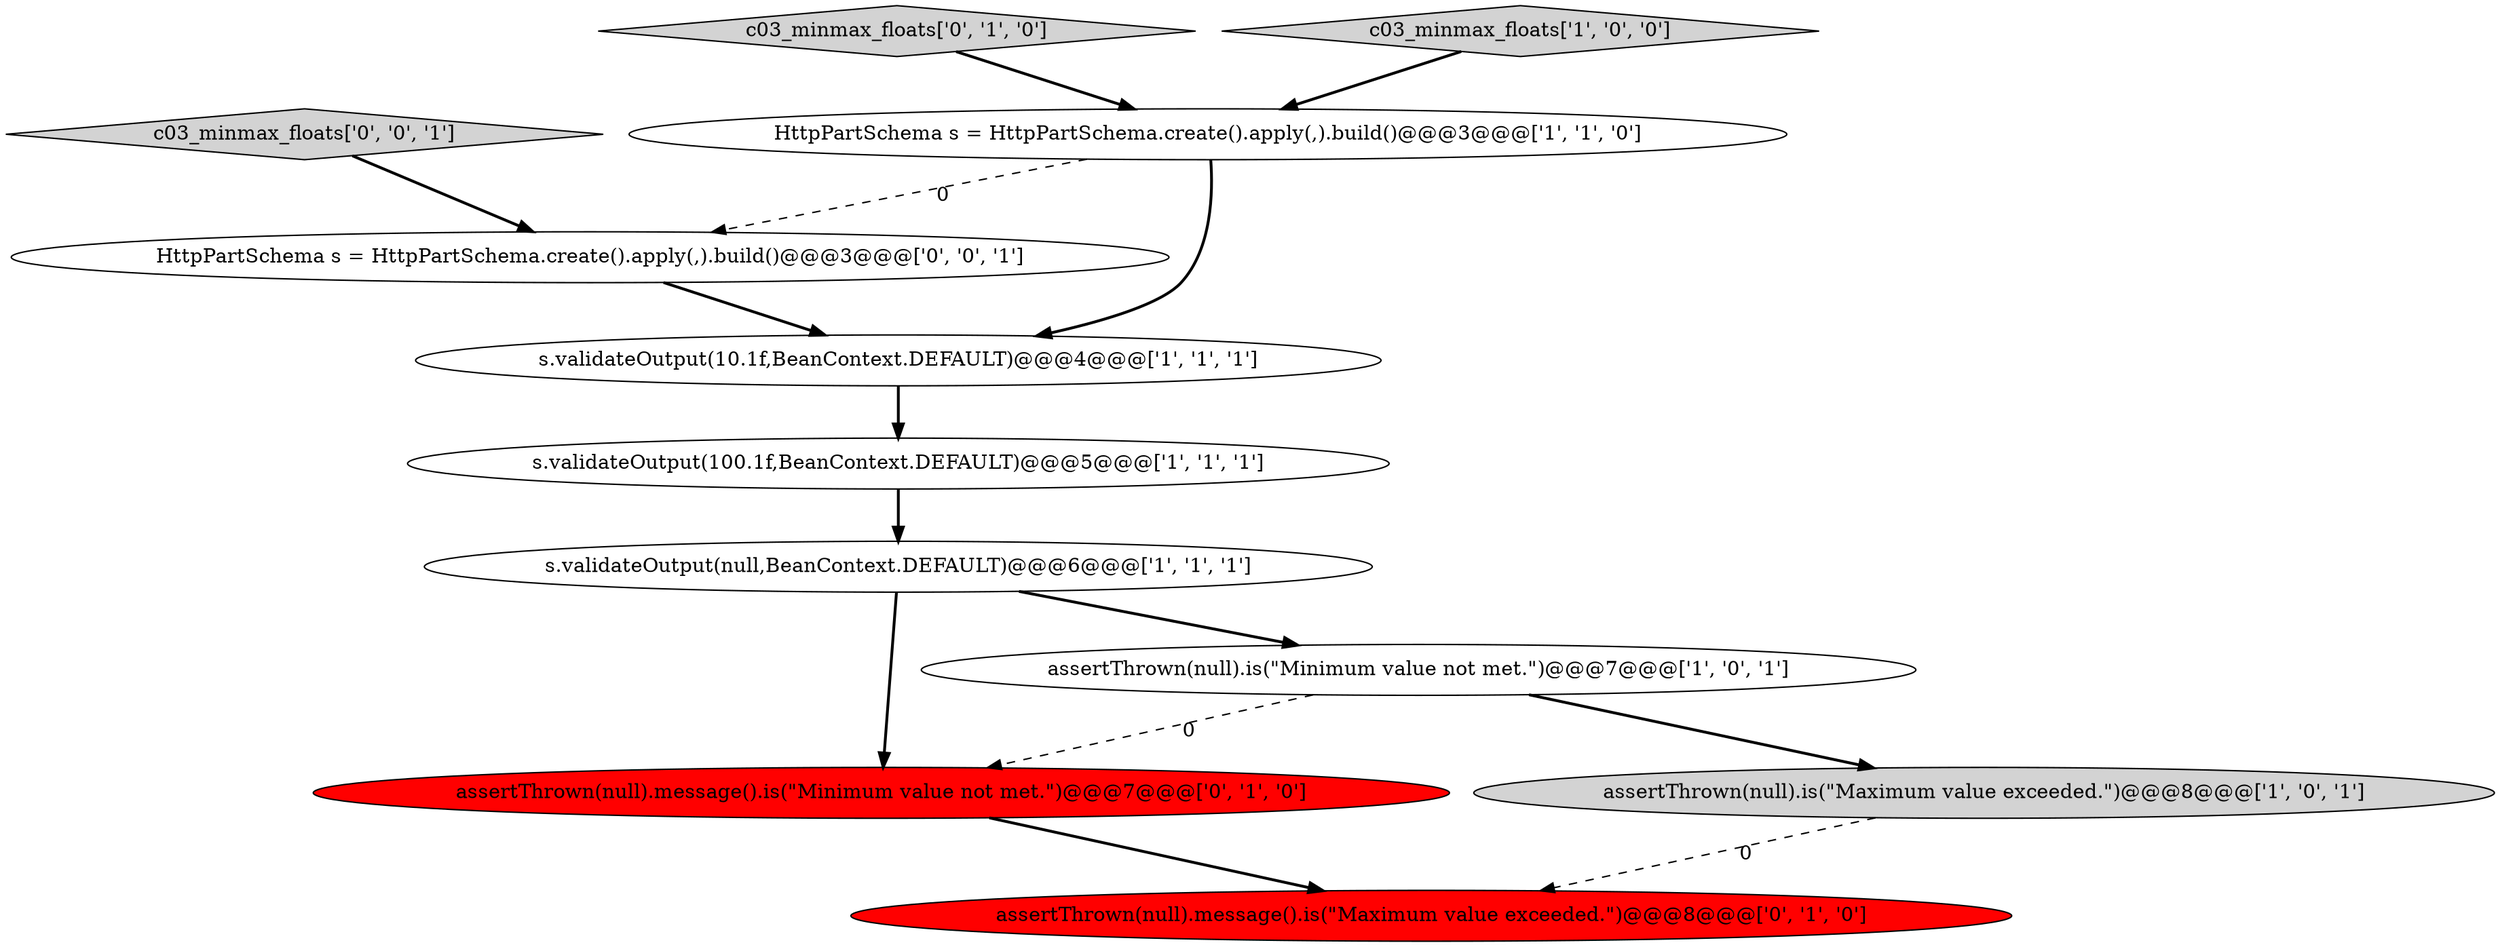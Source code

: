 digraph {
7 [style = filled, label = "assertThrown(null).message().is(\"Maximum value exceeded.\")@@@8@@@['0', '1', '0']", fillcolor = red, shape = ellipse image = "AAA1AAABBB2BBB"];
4 [style = filled, label = "HttpPartSchema s = HttpPartSchema.create().apply(,).build()@@@3@@@['1', '1', '0']", fillcolor = white, shape = ellipse image = "AAA0AAABBB1BBB"];
6 [style = filled, label = "assertThrown(null).is(\"Maximum value exceeded.\")@@@8@@@['1', '0', '1']", fillcolor = lightgray, shape = ellipse image = "AAA0AAABBB1BBB"];
8 [style = filled, label = "c03_minmax_floats['0', '1', '0']", fillcolor = lightgray, shape = diamond image = "AAA0AAABBB2BBB"];
9 [style = filled, label = "assertThrown(null).message().is(\"Minimum value not met.\")@@@7@@@['0', '1', '0']", fillcolor = red, shape = ellipse image = "AAA1AAABBB2BBB"];
10 [style = filled, label = "c03_minmax_floats['0', '0', '1']", fillcolor = lightgray, shape = diamond image = "AAA0AAABBB3BBB"];
11 [style = filled, label = "HttpPartSchema s = HttpPartSchema.create().apply(,).build()@@@3@@@['0', '0', '1']", fillcolor = white, shape = ellipse image = "AAA0AAABBB3BBB"];
0 [style = filled, label = "s.validateOutput(10.1f,BeanContext.DEFAULT)@@@4@@@['1', '1', '1']", fillcolor = white, shape = ellipse image = "AAA0AAABBB1BBB"];
1 [style = filled, label = "assertThrown(null).is(\"Minimum value not met.\")@@@7@@@['1', '0', '1']", fillcolor = white, shape = ellipse image = "AAA0AAABBB1BBB"];
3 [style = filled, label = "c03_minmax_floats['1', '0', '0']", fillcolor = lightgray, shape = diamond image = "AAA0AAABBB1BBB"];
5 [style = filled, label = "s.validateOutput(null,BeanContext.DEFAULT)@@@6@@@['1', '1', '1']", fillcolor = white, shape = ellipse image = "AAA0AAABBB1BBB"];
2 [style = filled, label = "s.validateOutput(100.1f,BeanContext.DEFAULT)@@@5@@@['1', '1', '1']", fillcolor = white, shape = ellipse image = "AAA0AAABBB1BBB"];
5->1 [style = bold, label=""];
1->9 [style = dashed, label="0"];
11->0 [style = bold, label=""];
1->6 [style = bold, label=""];
0->2 [style = bold, label=""];
8->4 [style = bold, label=""];
4->11 [style = dashed, label="0"];
5->9 [style = bold, label=""];
9->7 [style = bold, label=""];
3->4 [style = bold, label=""];
6->7 [style = dashed, label="0"];
4->0 [style = bold, label=""];
2->5 [style = bold, label=""];
10->11 [style = bold, label=""];
}
